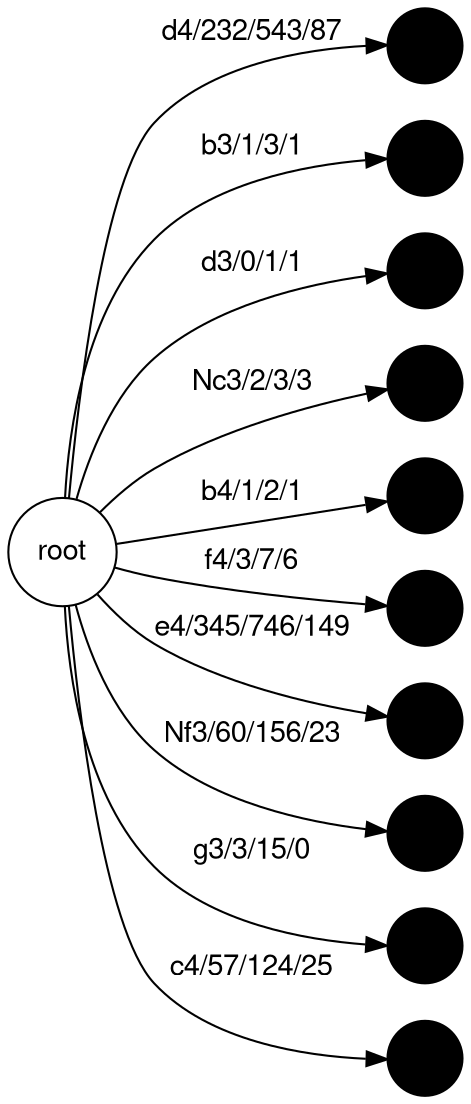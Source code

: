 digraph g {
fontname="Helvetica,Arial,sans-serif"
node [fontname="Helvetica,Arial,sans-serif" filledcolor = "white" label = "" style = "filled" shape = "circle" ]
edge [fontname="Helvetica,Arial,sans-serif"]
graph [fontsize=30 labelloc="t" label="" splines=true overlap=false rankdir = "LR"];
ratio = auto;
"rootW704D1600L296_XsWhPHLjPSTcH" [style = "filled" fillcolor = "white" label = "root"];
"d4W232D543L87_zfrTvfkZLUfrwK" [style = "filled" fillcolor = "black"];
rootW704D1600L296_XsWhPHLjPSTcH -> d4W232D543L87_zfrTvfkZLUfrwK [label = "d4/232/543/87"];
"b3W1D3L1_QgVdVcDcyJ" [style = "filled" fillcolor = "black"];
rootW704D1600L296_XsWhPHLjPSTcH -> b3W1D3L1_QgVdVcDcyJ [label = "b3/1/3/1"];
"d3W0D1L1_DlAyqcucpCETOW" [style = "filled" fillcolor = "black"];
rootW704D1600L296_XsWhPHLjPSTcH -> d3W0D1L1_DlAyqcucpCETOW [label = "d3/0/1/1"];
"Nc3W2D3L3_slndhXoffHAeepHVt" [style = "filled" fillcolor = "black"];
rootW704D1600L296_XsWhPHLjPSTcH -> Nc3W2D3L3_slndhXoffHAeepHVt [label = "Nc3/2/3/3"];
"b4W1D2L1_jDttrymYVcqH" [style = "filled" fillcolor = "black"];
rootW704D1600L296_XsWhPHLjPSTcH -> b4W1D2L1_jDttrymYVcqH [label = "b4/1/2/1"];
"f4W3D7L6_xZDKzZKkvkMrrHslp" [style = "filled" fillcolor = "black"];
rootW704D1600L296_XsWhPHLjPSTcH -> f4W3D7L6_xZDKzZKkvkMrrHslp [label = "f4/3/7/6"];
"e4W345D746L149_CCnKpcllMzfF" [style = "filled" fillcolor = "black"];
rootW704D1600L296_XsWhPHLjPSTcH -> e4W345D746L149_CCnKpcllMzfF [label = "e4/345/746/149"];
"Nf3W60D156L23_RgJwDYyeyWvUiEOI" [style = "filled" fillcolor = "black"];
rootW704D1600L296_XsWhPHLjPSTcH -> Nf3W60D156L23_RgJwDYyeyWvUiEOI [label = "Nf3/60/156/23"];
"g3W3D15L0_PGltPgThBya" [style = "filled" fillcolor = "black"];
rootW704D1600L296_XsWhPHLjPSTcH -> g3W3D15L0_PGltPgThBya [label = "g3/3/15/0"];
"c4W57D124L25_fLkPLtihUzWiFuBIPfw" [style = "filled" fillcolor = "black"];
rootW704D1600L296_XsWhPHLjPSTcH -> c4W57D124L25_fLkPLtihUzWiFuBIPfw [label = "c4/57/124/25"];

}